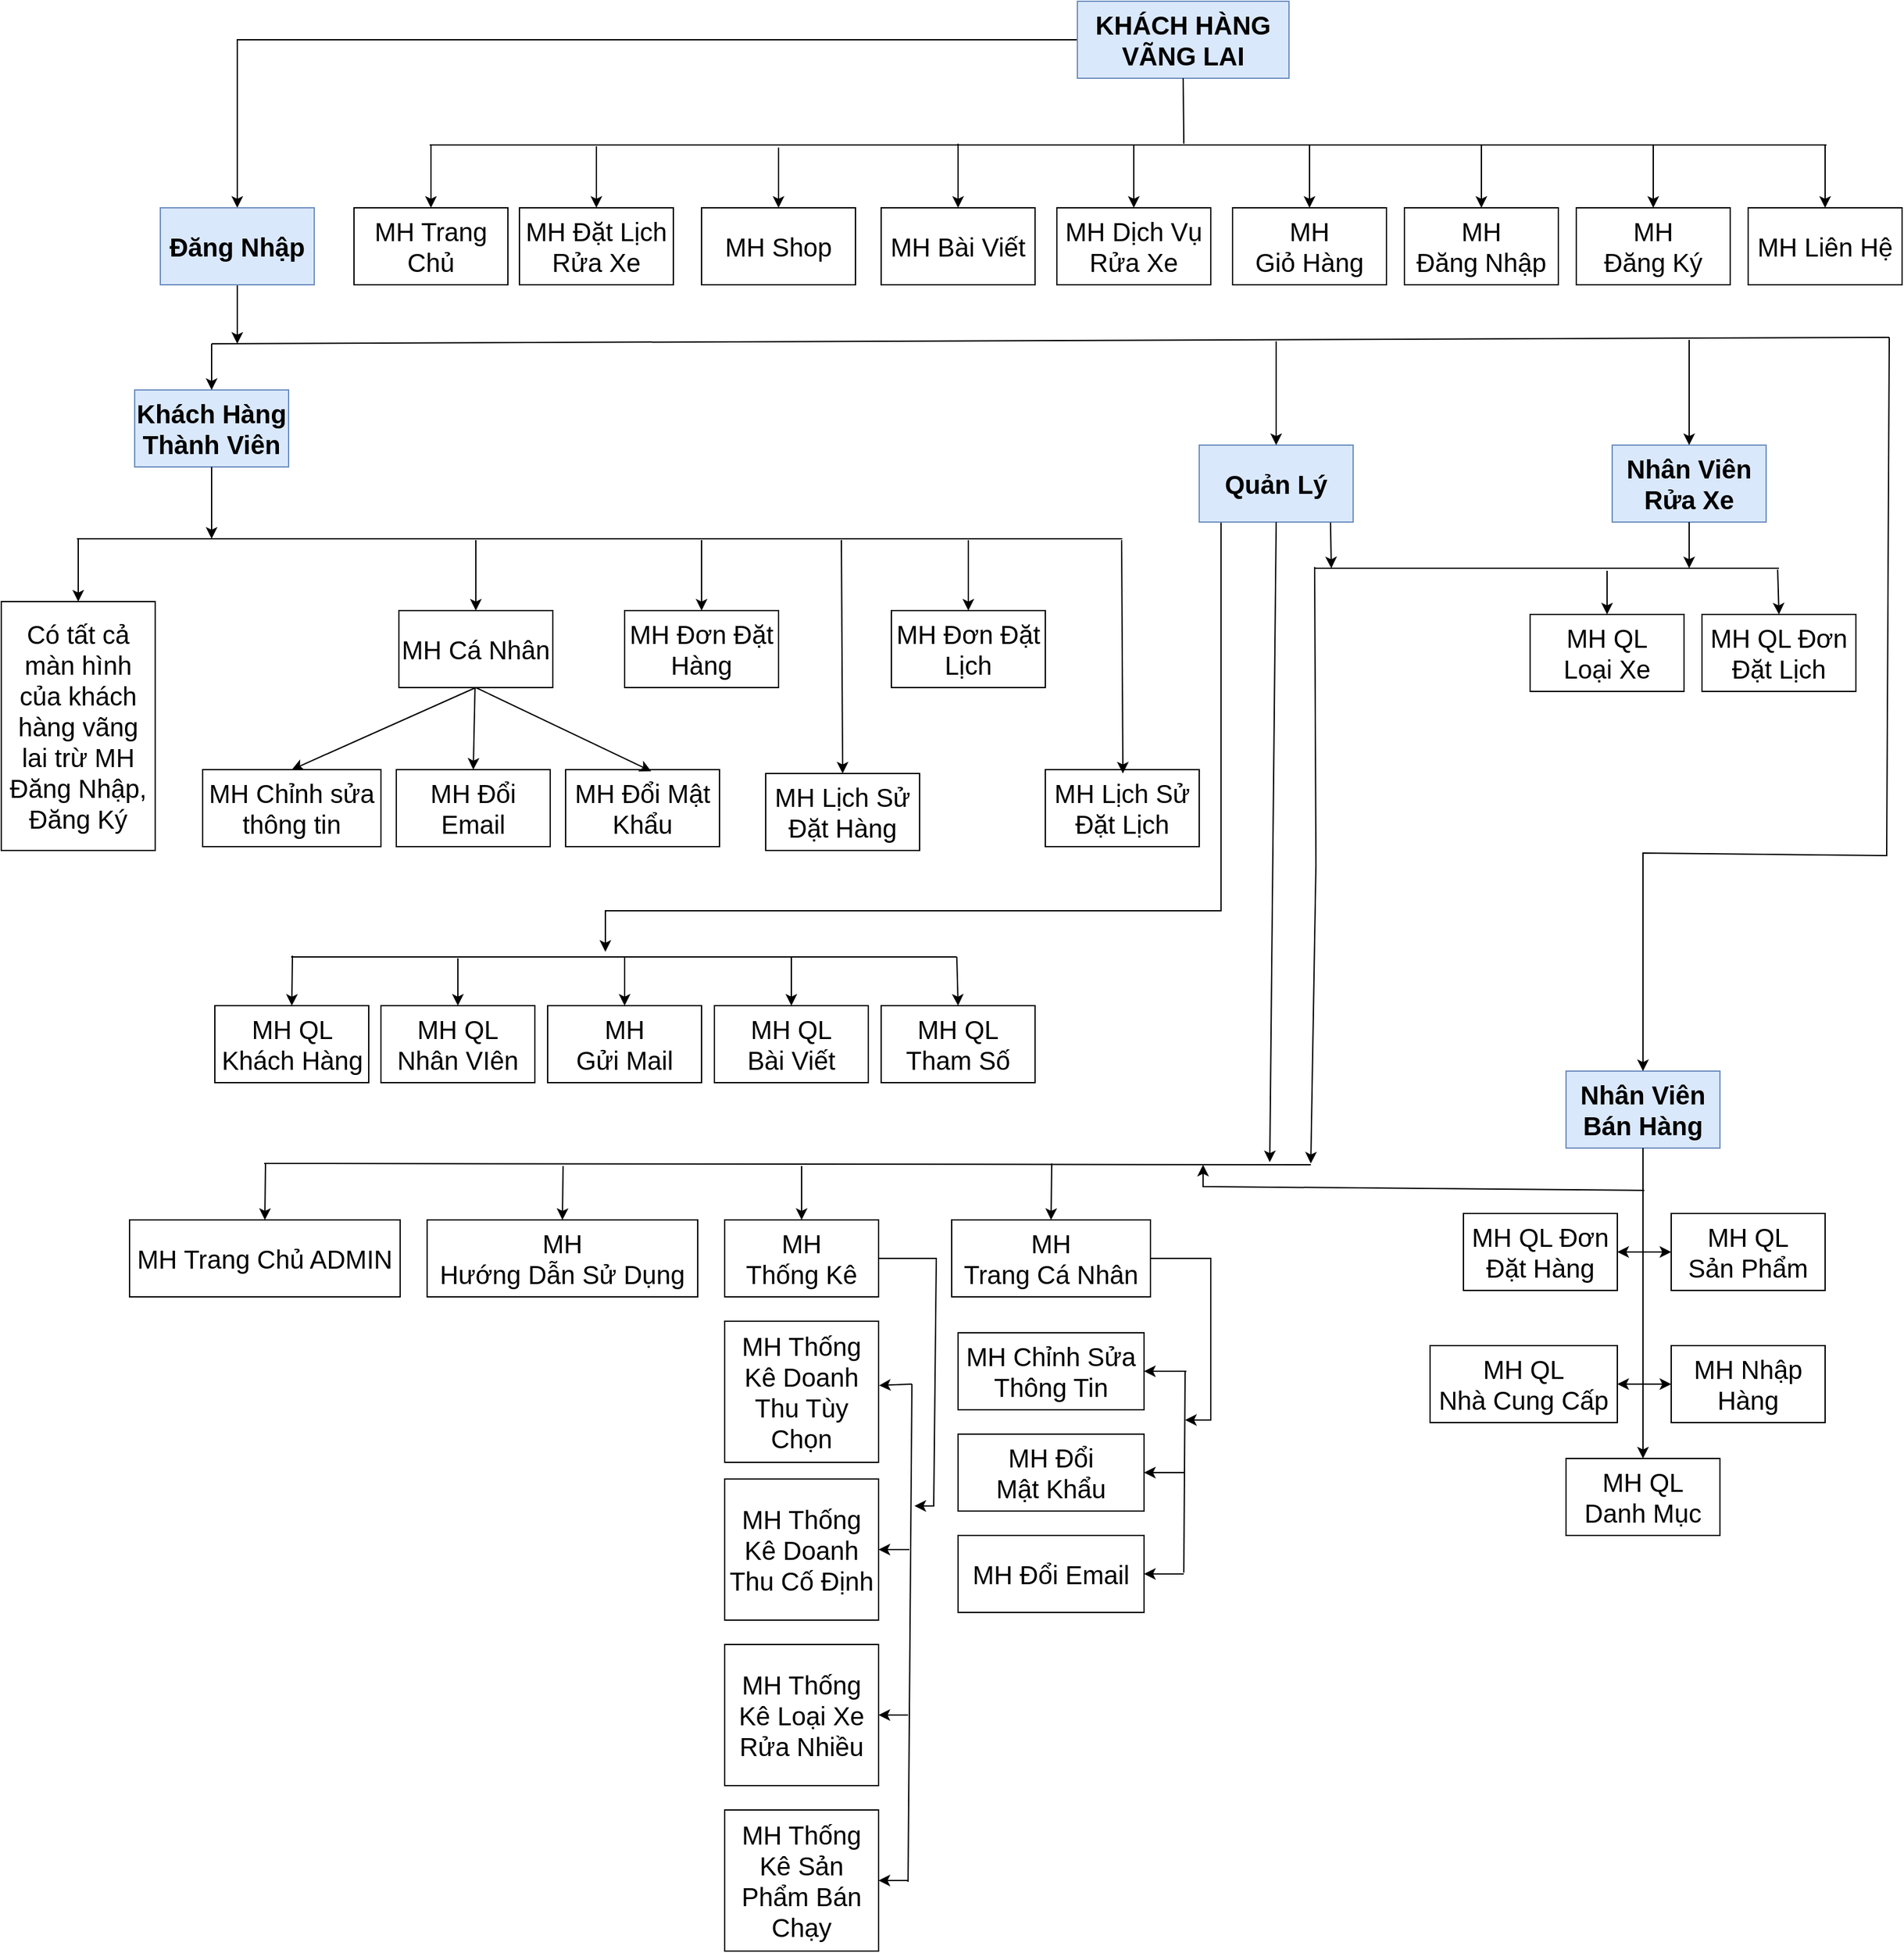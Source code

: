 <mxfile version="21.3.0" type="device">
  <diagram name="Page-1" id="YV4Emck5qrDck8VY40zq">
    <mxGraphModel dx="378" dy="192" grid="0" gridSize="10" guides="1" tooltips="1" connect="1" arrows="1" fold="1" page="0" pageScale="1" pageWidth="1654" pageHeight="1169" math="0" shadow="0">
      <root>
        <mxCell id="0" />
        <mxCell id="1" parent="0" />
        <mxCell id="BRWMpRuCKMymZUl8TaT--27" style="edgeStyle=orthogonalEdgeStyle;rounded=0;orthogonalLoop=1;jettySize=auto;html=1;" edge="1" parent="1" source="BRWMpRuCKMymZUl8TaT--1" target="BRWMpRuCKMymZUl8TaT--2">
          <mxGeometry relative="1" as="geometry" />
        </mxCell>
        <mxCell id="BRWMpRuCKMymZUl8TaT--1" value="&lt;b&gt;KHÁCH HÀNG VÃNG LAI&lt;/b&gt;" style="rounded=0;whiteSpace=wrap;html=1;fontSize=20;fillColor=#dae8fc;strokeColor=#6c8ebf;" vertex="1" parent="1">
          <mxGeometry x="965" y="14" width="165" height="60" as="geometry" />
        </mxCell>
        <mxCell id="BRWMpRuCKMymZUl8TaT--28" style="edgeStyle=orthogonalEdgeStyle;rounded=0;orthogonalLoop=1;jettySize=auto;html=1;" edge="1" parent="1" source="BRWMpRuCKMymZUl8TaT--2">
          <mxGeometry relative="1" as="geometry">
            <mxPoint x="310" y="281" as="targetPoint" />
          </mxGeometry>
        </mxCell>
        <mxCell id="BRWMpRuCKMymZUl8TaT--2" value="Đăng Nhập" style="rounded=0;whiteSpace=wrap;html=1;fontSize=20;fillColor=#dae8fc;strokeColor=#6c8ebf;fontStyle=1" vertex="1" parent="1">
          <mxGeometry x="250" y="175" width="120" height="60" as="geometry" />
        </mxCell>
        <mxCell id="BRWMpRuCKMymZUl8TaT--85" style="edgeStyle=orthogonalEdgeStyle;rounded=0;orthogonalLoop=1;jettySize=auto;html=1;" edge="1" parent="1" source="BRWMpRuCKMymZUl8TaT--3">
          <mxGeometry relative="1" as="geometry">
            <mxPoint x="597" y="755" as="targetPoint" />
            <Array as="points">
              <mxPoint x="1077" y="390" />
              <mxPoint x="1077" y="723" />
              <mxPoint x="597" y="723" />
            </Array>
          </mxGeometry>
        </mxCell>
        <mxCell id="BRWMpRuCKMymZUl8TaT--3" value="Quản Lý" style="rounded=0;whiteSpace=wrap;html=1;fontSize=20;fillColor=#dae8fc;strokeColor=#6c8ebf;fontStyle=1" vertex="1" parent="1">
          <mxGeometry x="1060" y="360" width="120" height="60" as="geometry" />
        </mxCell>
        <mxCell id="BRWMpRuCKMymZUl8TaT--4" value="Khách Hàng Thành Viên" style="rounded=0;whiteSpace=wrap;html=1;fontSize=20;fillColor=#dae8fc;strokeColor=#6c8ebf;fontStyle=1" vertex="1" parent="1">
          <mxGeometry x="230" y="317" width="120" height="60" as="geometry" />
        </mxCell>
        <mxCell id="BRWMpRuCKMymZUl8TaT--5" value="Nhân Viên Bán Hàng" style="rounded=0;whiteSpace=wrap;html=1;fontSize=20;fillColor=#dae8fc;strokeColor=#6c8ebf;fontStyle=1" vertex="1" parent="1">
          <mxGeometry x="1346" y="848" width="120" height="60" as="geometry" />
        </mxCell>
        <mxCell id="BRWMpRuCKMymZUl8TaT--6" value="Nhân Viên Rửa Xe" style="rounded=0;whiteSpace=wrap;html=1;fontSize=20;fillColor=#dae8fc;strokeColor=#6c8ebf;fontStyle=1" vertex="1" parent="1">
          <mxGeometry x="1382" y="360" width="120" height="60" as="geometry" />
        </mxCell>
        <mxCell id="BRWMpRuCKMymZUl8TaT--7" value="MH Trang Chủ" style="rounded=0;whiteSpace=wrap;html=1;fontSize=20;" vertex="1" parent="1">
          <mxGeometry x="401" y="175" width="120" height="60" as="geometry" />
        </mxCell>
        <mxCell id="BRWMpRuCKMymZUl8TaT--8" value="MH Đặt Lịch Rửa Xe" style="rounded=0;whiteSpace=wrap;html=1;fontSize=20;" vertex="1" parent="1">
          <mxGeometry x="530" y="175" width="120" height="60" as="geometry" />
        </mxCell>
        <mxCell id="BRWMpRuCKMymZUl8TaT--9" value="MH Shop" style="rounded=0;whiteSpace=wrap;html=1;fontSize=20;" vertex="1" parent="1">
          <mxGeometry x="672" y="175" width="120" height="60" as="geometry" />
        </mxCell>
        <mxCell id="BRWMpRuCKMymZUl8TaT--10" value="MH Bài Viết" style="rounded=0;whiteSpace=wrap;html=1;fontSize=20;" vertex="1" parent="1">
          <mxGeometry x="812" y="175" width="120" height="60" as="geometry" />
        </mxCell>
        <mxCell id="BRWMpRuCKMymZUl8TaT--11" value="MH &lt;br&gt;Giỏ Hàng" style="rounded=0;whiteSpace=wrap;html=1;fontSize=20;" vertex="1" parent="1">
          <mxGeometry x="1086" y="175" width="120" height="60" as="geometry" />
        </mxCell>
        <mxCell id="BRWMpRuCKMymZUl8TaT--12" value="MH &lt;br&gt;Đăng Nhập" style="rounded=0;whiteSpace=wrap;html=1;fontSize=20;" vertex="1" parent="1">
          <mxGeometry x="1220" y="175" width="120" height="60" as="geometry" />
        </mxCell>
        <mxCell id="BRWMpRuCKMymZUl8TaT--13" value="MH &lt;br&gt;Đăng Ký" style="rounded=0;whiteSpace=wrap;html=1;fontSize=20;" vertex="1" parent="1">
          <mxGeometry x="1354" y="175" width="120" height="60" as="geometry" />
        </mxCell>
        <mxCell id="BRWMpRuCKMymZUl8TaT--14" value="MH Dịch Vụ&lt;br&gt;Rửa Xe" style="rounded=0;whiteSpace=wrap;html=1;fontSize=20;" vertex="1" parent="1">
          <mxGeometry x="949" y="175" width="120" height="60" as="geometry" />
        </mxCell>
        <mxCell id="BRWMpRuCKMymZUl8TaT--15" value="MH Liên Hệ" style="rounded=0;whiteSpace=wrap;html=1;fontSize=20;" vertex="1" parent="1">
          <mxGeometry x="1488" y="175" width="120" height="60" as="geometry" />
        </mxCell>
        <mxCell id="BRWMpRuCKMymZUl8TaT--16" value="" style="endArrow=classic;html=1;rounded=0;entryX=0.5;entryY=0;entryDx=0;entryDy=0;" edge="1" parent="1" target="BRWMpRuCKMymZUl8TaT--7">
          <mxGeometry width="50" height="50" relative="1" as="geometry">
            <mxPoint x="461" y="126" as="sourcePoint" />
            <mxPoint x="591" y="65" as="targetPoint" />
          </mxGeometry>
        </mxCell>
        <mxCell id="BRWMpRuCKMymZUl8TaT--17" value="" style="endArrow=none;html=1;rounded=0;" edge="1" parent="1">
          <mxGeometry width="50" height="50" relative="1" as="geometry">
            <mxPoint x="460" y="126" as="sourcePoint" />
            <mxPoint x="1549" y="126" as="targetPoint" />
          </mxGeometry>
        </mxCell>
        <mxCell id="BRWMpRuCKMymZUl8TaT--18" value="" style="endArrow=classic;html=1;rounded=0;entryX=0.5;entryY=0;entryDx=0;entryDy=0;" edge="1" parent="1" target="BRWMpRuCKMymZUl8TaT--8">
          <mxGeometry width="50" height="50" relative="1" as="geometry">
            <mxPoint x="590" y="127" as="sourcePoint" />
            <mxPoint x="583" y="176" as="targetPoint" />
          </mxGeometry>
        </mxCell>
        <mxCell id="BRWMpRuCKMymZUl8TaT--19" value="" style="endArrow=classic;html=1;rounded=0;entryX=0.5;entryY=0;entryDx=0;entryDy=0;" edge="1" parent="1" target="BRWMpRuCKMymZUl8TaT--9">
          <mxGeometry width="50" height="50" relative="1" as="geometry">
            <mxPoint x="732" y="128" as="sourcePoint" />
            <mxPoint x="606" y="185" as="targetPoint" />
          </mxGeometry>
        </mxCell>
        <mxCell id="BRWMpRuCKMymZUl8TaT--20" value="" style="endArrow=classic;html=1;rounded=0;entryX=0.5;entryY=0;entryDx=0;entryDy=0;" edge="1" parent="1" target="BRWMpRuCKMymZUl8TaT--10">
          <mxGeometry width="50" height="50" relative="1" as="geometry">
            <mxPoint x="872" y="125" as="sourcePoint" />
            <mxPoint x="741" y="185" as="targetPoint" />
          </mxGeometry>
        </mxCell>
        <mxCell id="BRWMpRuCKMymZUl8TaT--21" value="" style="endArrow=classic;html=1;rounded=0;entryX=0.5;entryY=0;entryDx=0;entryDy=0;" edge="1" parent="1" target="BRWMpRuCKMymZUl8TaT--14">
          <mxGeometry width="50" height="50" relative="1" as="geometry">
            <mxPoint x="1009" y="126" as="sourcePoint" />
            <mxPoint x="882" y="185" as="targetPoint" />
          </mxGeometry>
        </mxCell>
        <mxCell id="BRWMpRuCKMymZUl8TaT--22" value="" style="endArrow=classic;html=1;rounded=0;entryX=0.5;entryY=0;entryDx=0;entryDy=0;" edge="1" parent="1" target="BRWMpRuCKMymZUl8TaT--11">
          <mxGeometry width="50" height="50" relative="1" as="geometry">
            <mxPoint x="1146" y="126" as="sourcePoint" />
            <mxPoint x="1019" y="185" as="targetPoint" />
          </mxGeometry>
        </mxCell>
        <mxCell id="BRWMpRuCKMymZUl8TaT--23" value="" style="endArrow=classic;html=1;rounded=0;entryX=0.5;entryY=0;entryDx=0;entryDy=0;" edge="1" parent="1" target="BRWMpRuCKMymZUl8TaT--12">
          <mxGeometry width="50" height="50" relative="1" as="geometry">
            <mxPoint x="1280" y="126" as="sourcePoint" />
            <mxPoint x="1156" y="185" as="targetPoint" />
          </mxGeometry>
        </mxCell>
        <mxCell id="BRWMpRuCKMymZUl8TaT--24" value="" style="endArrow=classic;html=1;rounded=0;entryX=0.5;entryY=0;entryDx=0;entryDy=0;" edge="1" parent="1" target="BRWMpRuCKMymZUl8TaT--13">
          <mxGeometry width="50" height="50" relative="1" as="geometry">
            <mxPoint x="1414" y="126" as="sourcePoint" />
            <mxPoint x="1290" y="185" as="targetPoint" />
          </mxGeometry>
        </mxCell>
        <mxCell id="BRWMpRuCKMymZUl8TaT--25" value="" style="endArrow=classic;html=1;rounded=0;entryX=0.5;entryY=0;entryDx=0;entryDy=0;" edge="1" parent="1" target="BRWMpRuCKMymZUl8TaT--15">
          <mxGeometry width="50" height="50" relative="1" as="geometry">
            <mxPoint x="1548" y="126" as="sourcePoint" />
            <mxPoint x="1424" y="185" as="targetPoint" />
          </mxGeometry>
        </mxCell>
        <mxCell id="BRWMpRuCKMymZUl8TaT--26" value="" style="endArrow=none;html=1;rounded=0;exitX=0.5;exitY=1;exitDx=0;exitDy=0;" edge="1" parent="1" source="BRWMpRuCKMymZUl8TaT--1">
          <mxGeometry width="50" height="50" relative="1" as="geometry">
            <mxPoint x="1269" y="70" as="sourcePoint" />
            <mxPoint x="1048" y="125" as="targetPoint" />
          </mxGeometry>
        </mxCell>
        <mxCell id="BRWMpRuCKMymZUl8TaT--29" value="" style="endArrow=none;html=1;rounded=0;" edge="1" parent="1">
          <mxGeometry width="50" height="50" relative="1" as="geometry">
            <mxPoint x="290" y="281" as="sourcePoint" />
            <mxPoint x="1598" y="276" as="targetPoint" />
          </mxGeometry>
        </mxCell>
        <mxCell id="BRWMpRuCKMymZUl8TaT--30" value="" style="endArrow=classic;html=1;rounded=0;entryX=0.5;entryY=0;entryDx=0;entryDy=0;" edge="1" parent="1" target="BRWMpRuCKMymZUl8TaT--4">
          <mxGeometry width="50" height="50" relative="1" as="geometry">
            <mxPoint x="290" y="281" as="sourcePoint" />
            <mxPoint x="410" y="290" as="targetPoint" />
          </mxGeometry>
        </mxCell>
        <mxCell id="BRWMpRuCKMymZUl8TaT--31" value="Có tất cả màn hình của khách hàng vãng lai trừ MH Đăng Nhập, Đăng Ký" style="rounded=0;whiteSpace=wrap;html=1;fontSize=20;" vertex="1" parent="1">
          <mxGeometry x="126" y="482" width="120" height="194" as="geometry" />
        </mxCell>
        <mxCell id="BRWMpRuCKMymZUl8TaT--32" value="MH Cá Nhân" style="rounded=0;whiteSpace=wrap;html=1;fontSize=20;" vertex="1" parent="1">
          <mxGeometry x="436" y="489" width="120" height="60" as="geometry" />
        </mxCell>
        <mxCell id="BRWMpRuCKMymZUl8TaT--33" value="MH Chỉnh sửa thông tin" style="rounded=0;whiteSpace=wrap;html=1;fontSize=20;" vertex="1" parent="1">
          <mxGeometry x="283" y="613" width="139" height="60" as="geometry" />
        </mxCell>
        <mxCell id="BRWMpRuCKMymZUl8TaT--35" value="MH Lịch Sử Đặt Hàng" style="rounded=0;whiteSpace=wrap;html=1;fontSize=20;" vertex="1" parent="1">
          <mxGeometry x="722" y="616" width="120" height="60" as="geometry" />
        </mxCell>
        <mxCell id="BRWMpRuCKMymZUl8TaT--38" value="MH Đơn Đặt Hàng" style="rounded=0;whiteSpace=wrap;html=1;fontSize=20;" vertex="1" parent="1">
          <mxGeometry x="612" y="489" width="120" height="60" as="geometry" />
        </mxCell>
        <mxCell id="BRWMpRuCKMymZUl8TaT--40" value="" style="endArrow=classic;html=1;rounded=0;entryX=0.5;entryY=0;entryDx=0;entryDy=0;" edge="1" parent="1" target="BRWMpRuCKMymZUl8TaT--31">
          <mxGeometry width="50" height="50" relative="1" as="geometry">
            <mxPoint x="186" y="433" as="sourcePoint" />
            <mxPoint x="316" y="372" as="targetPoint" />
          </mxGeometry>
        </mxCell>
        <mxCell id="BRWMpRuCKMymZUl8TaT--41" value="" style="endArrow=none;html=1;rounded=0;" edge="1" parent="1">
          <mxGeometry width="50" height="50" relative="1" as="geometry">
            <mxPoint x="185" y="433" as="sourcePoint" />
            <mxPoint x="1000" y="433" as="targetPoint" />
          </mxGeometry>
        </mxCell>
        <mxCell id="BRWMpRuCKMymZUl8TaT--42" value="" style="endArrow=classic;html=1;rounded=0;entryX=0.5;entryY=0;entryDx=0;entryDy=0;" edge="1" parent="1" target="BRWMpRuCKMymZUl8TaT--32">
          <mxGeometry width="50" height="50" relative="1" as="geometry">
            <mxPoint x="496" y="434" as="sourcePoint" />
            <mxPoint x="308" y="483" as="targetPoint" />
          </mxGeometry>
        </mxCell>
        <mxCell id="BRWMpRuCKMymZUl8TaT--45" value="" style="endArrow=classic;html=1;rounded=0;entryX=0.5;entryY=0;entryDx=0;entryDy=0;" edge="1" parent="1" target="BRWMpRuCKMymZUl8TaT--38">
          <mxGeometry width="50" height="50" relative="1" as="geometry">
            <mxPoint x="672" y="434" as="sourcePoint" />
            <mxPoint x="607" y="492" as="targetPoint" />
          </mxGeometry>
        </mxCell>
        <mxCell id="BRWMpRuCKMymZUl8TaT--46" value="" style="endArrow=classic;html=1;rounded=0;entryX=0.5;entryY=0;entryDx=0;entryDy=0;" edge="1" parent="1" target="BRWMpRuCKMymZUl8TaT--35">
          <mxGeometry width="50" height="50" relative="1" as="geometry">
            <mxPoint x="781" y="434" as="sourcePoint" />
            <mxPoint x="744" y="492" as="targetPoint" />
          </mxGeometry>
        </mxCell>
        <mxCell id="BRWMpRuCKMymZUl8TaT--50" value="MH Đổi Email" style="rounded=0;whiteSpace=wrap;html=1;fontSize=20;" vertex="1" parent="1">
          <mxGeometry x="434" y="613" width="120" height="60" as="geometry" />
        </mxCell>
        <mxCell id="BRWMpRuCKMymZUl8TaT--51" value="MH Đổi Mật Khẩu" style="rounded=0;whiteSpace=wrap;html=1;fontSize=20;" vertex="1" parent="1">
          <mxGeometry x="566" y="613" width="120" height="60" as="geometry" />
        </mxCell>
        <mxCell id="BRWMpRuCKMymZUl8TaT--52" value="" style="endArrow=classic;html=1;rounded=0;exitX=0.5;exitY=1;exitDx=0;exitDy=0;entryX=0.5;entryY=0;entryDx=0;entryDy=0;" edge="1" parent="1" source="BRWMpRuCKMymZUl8TaT--32" target="BRWMpRuCKMymZUl8TaT--33">
          <mxGeometry width="50" height="50" relative="1" as="geometry">
            <mxPoint x="344" y="580" as="sourcePoint" />
            <mxPoint x="394" y="530" as="targetPoint" />
          </mxGeometry>
        </mxCell>
        <mxCell id="BRWMpRuCKMymZUl8TaT--53" value="" style="endArrow=classic;html=1;rounded=0;entryX=0.5;entryY=0;entryDx=0;entryDy=0;" edge="1" parent="1" source="BRWMpRuCKMymZUl8TaT--32" target="BRWMpRuCKMymZUl8TaT--50">
          <mxGeometry width="50" height="50" relative="1" as="geometry">
            <mxPoint x="506" y="559" as="sourcePoint" />
            <mxPoint x="375" y="639" as="targetPoint" />
          </mxGeometry>
        </mxCell>
        <mxCell id="BRWMpRuCKMymZUl8TaT--54" value="" style="endArrow=classic;html=1;rounded=0;entryX=0.556;entryY=0.02;entryDx=0;entryDy=0;entryPerimeter=0;exitX=0.5;exitY=1;exitDx=0;exitDy=0;" edge="1" parent="1" source="BRWMpRuCKMymZUl8TaT--32" target="BRWMpRuCKMymZUl8TaT--51">
          <mxGeometry width="50" height="50" relative="1" as="geometry">
            <mxPoint x="509" y="559" as="sourcePoint" />
            <mxPoint x="516" y="639" as="targetPoint" />
          </mxGeometry>
        </mxCell>
        <mxCell id="BRWMpRuCKMymZUl8TaT--55" value="MH Đơn Đặt Lịch" style="rounded=0;whiteSpace=wrap;html=1;fontSize=20;" vertex="1" parent="1">
          <mxGeometry x="820" y="489" width="120" height="60" as="geometry" />
        </mxCell>
        <mxCell id="BRWMpRuCKMymZUl8TaT--56" value="MH Lịch Sử Đặt Lịch" style="rounded=0;whiteSpace=wrap;html=1;fontSize=20;" vertex="1" parent="1">
          <mxGeometry x="940" y="613" width="120" height="60" as="geometry" />
        </mxCell>
        <mxCell id="BRWMpRuCKMymZUl8TaT--57" value="" style="endArrow=classic;html=1;rounded=0;entryX=0.5;entryY=0;entryDx=0;entryDy=0;" edge="1" parent="1">
          <mxGeometry width="50" height="50" relative="1" as="geometry">
            <mxPoint x="999.5" y="434" as="sourcePoint" />
            <mxPoint x="1000.5" y="616" as="targetPoint" />
          </mxGeometry>
        </mxCell>
        <mxCell id="BRWMpRuCKMymZUl8TaT--58" value="" style="endArrow=classic;html=1;rounded=0;entryX=0.5;entryY=0;entryDx=0;entryDy=0;" edge="1" parent="1" target="BRWMpRuCKMymZUl8TaT--55">
          <mxGeometry width="50" height="50" relative="1" as="geometry">
            <mxPoint x="880" y="434" as="sourcePoint" />
            <mxPoint x="944" y="445" as="targetPoint" />
          </mxGeometry>
        </mxCell>
        <mxCell id="BRWMpRuCKMymZUl8TaT--59" value="" style="endArrow=classic;html=1;rounded=0;exitX=0.5;exitY=1;exitDx=0;exitDy=0;" edge="1" parent="1" source="BRWMpRuCKMymZUl8TaT--4">
          <mxGeometry width="50" height="50" relative="1" as="geometry">
            <mxPoint x="423" y="395" as="sourcePoint" />
            <mxPoint x="290" y="433" as="targetPoint" />
          </mxGeometry>
        </mxCell>
        <mxCell id="BRWMpRuCKMymZUl8TaT--60" value="" style="endArrow=classic;html=1;rounded=0;entryX=0.5;entryY=0;entryDx=0;entryDy=0;" edge="1" parent="1" target="BRWMpRuCKMymZUl8TaT--3">
          <mxGeometry width="50" height="50" relative="1" as="geometry">
            <mxPoint x="1120" y="279" as="sourcePoint" />
            <mxPoint x="1208" y="274" as="targetPoint" />
          </mxGeometry>
        </mxCell>
        <mxCell id="BRWMpRuCKMymZUl8TaT--61" value="MH QL Đơn Đặt Lịch" style="rounded=0;whiteSpace=wrap;html=1;fontSize=20;" vertex="1" parent="1">
          <mxGeometry x="1452" y="492" width="120" height="60" as="geometry" />
        </mxCell>
        <mxCell id="BRWMpRuCKMymZUl8TaT--62" value="MH QL Đơn Đặt Hàng" style="rounded=0;whiteSpace=wrap;html=1;fontSize=20;" vertex="1" parent="1">
          <mxGeometry x="1266" y="959" width="120" height="60" as="geometry" />
        </mxCell>
        <mxCell id="BRWMpRuCKMymZUl8TaT--63" value="MH QL &lt;br&gt;Sản Phẩm" style="rounded=0;whiteSpace=wrap;html=1;fontSize=20;" vertex="1" parent="1">
          <mxGeometry x="1428" y="959" width="120" height="60" as="geometry" />
        </mxCell>
        <mxCell id="BRWMpRuCKMymZUl8TaT--64" value="MH QL &lt;br&gt;Danh Mục" style="rounded=0;whiteSpace=wrap;html=1;fontSize=20;" vertex="1" parent="1">
          <mxGeometry x="1346" y="1150" width="120" height="60" as="geometry" />
        </mxCell>
        <mxCell id="BRWMpRuCKMymZUl8TaT--65" value="MH QL &lt;br&gt;Nhà Cung Cấp" style="rounded=0;whiteSpace=wrap;html=1;fontSize=20;" vertex="1" parent="1">
          <mxGeometry x="1240" y="1062" width="146" height="60" as="geometry" />
        </mxCell>
        <mxCell id="BRWMpRuCKMymZUl8TaT--66" value="MH Nhập Hàng" style="rounded=0;whiteSpace=wrap;html=1;fontSize=20;" vertex="1" parent="1">
          <mxGeometry x="1428" y="1062" width="120" height="60" as="geometry" />
        </mxCell>
        <mxCell id="BRWMpRuCKMymZUl8TaT--67" value="MH QL &lt;br&gt;Loại Xe" style="rounded=0;whiteSpace=wrap;html=1;fontSize=20;" vertex="1" parent="1">
          <mxGeometry x="1318" y="492" width="120" height="60" as="geometry" />
        </mxCell>
        <mxCell id="BRWMpRuCKMymZUl8TaT--68" value="MH QL &lt;br&gt;Nhân VIên" style="rounded=0;whiteSpace=wrap;html=1;fontSize=20;" vertex="1" parent="1">
          <mxGeometry x="422" y="797" width="120" height="60" as="geometry" />
        </mxCell>
        <mxCell id="BRWMpRuCKMymZUl8TaT--69" value="MH QL &lt;br&gt;Khách Hàng" style="rounded=0;whiteSpace=wrap;html=1;fontSize=20;" vertex="1" parent="1">
          <mxGeometry x="292.5" y="797" width="120" height="60" as="geometry" />
        </mxCell>
        <mxCell id="BRWMpRuCKMymZUl8TaT--70" value="MH QL &lt;br&gt;Tham Số" style="rounded=0;whiteSpace=wrap;html=1;fontSize=20;" vertex="1" parent="1">
          <mxGeometry x="812" y="797" width="120" height="60" as="geometry" />
        </mxCell>
        <mxCell id="BRWMpRuCKMymZUl8TaT--71" value="MH QL &lt;br&gt;Bài Viết" style="rounded=0;whiteSpace=wrap;html=1;fontSize=20;" vertex="1" parent="1">
          <mxGeometry x="682" y="797" width="120" height="60" as="geometry" />
        </mxCell>
        <mxCell id="BRWMpRuCKMymZUl8TaT--72" value="MH &lt;br&gt;Thống Kê" style="rounded=0;whiteSpace=wrap;html=1;fontSize=20;" vertex="1" parent="1">
          <mxGeometry x="690" y="964" width="120" height="60" as="geometry" />
        </mxCell>
        <mxCell id="BRWMpRuCKMymZUl8TaT--73" value="MH &lt;br&gt;Gửi Mail" style="rounded=0;whiteSpace=wrap;html=1;fontSize=20;" vertex="1" parent="1">
          <mxGeometry x="552" y="797" width="120" height="60" as="geometry" />
        </mxCell>
        <mxCell id="BRWMpRuCKMymZUl8TaT--74" value="MH &lt;br&gt;Hướng Dẫn Sử Dụng" style="rounded=0;whiteSpace=wrap;html=1;fontSize=20;" vertex="1" parent="1">
          <mxGeometry x="458" y="964" width="211" height="60" as="geometry" />
        </mxCell>
        <mxCell id="BRWMpRuCKMymZUl8TaT--76" value="MH &lt;br&gt;Trang Cá Nhân" style="rounded=0;whiteSpace=wrap;html=1;fontSize=20;" vertex="1" parent="1">
          <mxGeometry x="867" y="964" width="155" height="60" as="geometry" />
        </mxCell>
        <mxCell id="BRWMpRuCKMymZUl8TaT--78" value="" style="endArrow=none;html=1;rounded=0;" edge="1" parent="1">
          <mxGeometry width="50" height="50" relative="1" as="geometry">
            <mxPoint x="352" y="759" as="sourcePoint" />
            <mxPoint x="871" y="759" as="targetPoint" />
          </mxGeometry>
        </mxCell>
        <mxCell id="BRWMpRuCKMymZUl8TaT--79" value="" style="endArrow=classic;html=1;rounded=0;entryX=0.5;entryY=0;entryDx=0;entryDy=0;" edge="1" parent="1" target="BRWMpRuCKMymZUl8TaT--69">
          <mxGeometry width="50" height="50" relative="1" as="geometry">
            <mxPoint x="353" y="758" as="sourcePoint" />
            <mxPoint x="392" y="709" as="targetPoint" />
          </mxGeometry>
        </mxCell>
        <mxCell id="BRWMpRuCKMymZUl8TaT--80" value="" style="endArrow=classic;html=1;rounded=0;entryX=0.5;entryY=0;entryDx=0;entryDy=0;" edge="1" parent="1" target="BRWMpRuCKMymZUl8TaT--68">
          <mxGeometry width="50" height="50" relative="1" as="geometry">
            <mxPoint x="482" y="760" as="sourcePoint" />
            <mxPoint x="363" y="807" as="targetPoint" />
          </mxGeometry>
        </mxCell>
        <mxCell id="BRWMpRuCKMymZUl8TaT--81" value="" style="endArrow=classic;html=1;rounded=0;entryX=0.5;entryY=0;entryDx=0;entryDy=0;" edge="1" parent="1" target="BRWMpRuCKMymZUl8TaT--73">
          <mxGeometry width="50" height="50" relative="1" as="geometry">
            <mxPoint x="612" y="759" as="sourcePoint" />
            <mxPoint x="492" y="807" as="targetPoint" />
          </mxGeometry>
        </mxCell>
        <mxCell id="BRWMpRuCKMymZUl8TaT--82" value="" style="endArrow=classic;html=1;rounded=0;entryX=0.5;entryY=0;entryDx=0;entryDy=0;" edge="1" parent="1" target="BRWMpRuCKMymZUl8TaT--71">
          <mxGeometry width="50" height="50" relative="1" as="geometry">
            <mxPoint x="742" y="759" as="sourcePoint" />
            <mxPoint x="622" y="807" as="targetPoint" />
          </mxGeometry>
        </mxCell>
        <mxCell id="BRWMpRuCKMymZUl8TaT--83" value="" style="endArrow=classic;html=1;rounded=0;entryX=0.5;entryY=0;entryDx=0;entryDy=0;" edge="1" parent="1" target="BRWMpRuCKMymZUl8TaT--70">
          <mxGeometry width="50" height="50" relative="1" as="geometry">
            <mxPoint x="871" y="759" as="sourcePoint" />
            <mxPoint x="632" y="817" as="targetPoint" />
          </mxGeometry>
        </mxCell>
        <mxCell id="BRWMpRuCKMymZUl8TaT--86" value="" style="endArrow=classic;html=1;rounded=0;entryX=0.5;entryY=0;entryDx=0;entryDy=0;" edge="1" parent="1" target="BRWMpRuCKMymZUl8TaT--6">
          <mxGeometry width="50" height="50" relative="1" as="geometry">
            <mxPoint x="1442" y="278" as="sourcePoint" />
            <mxPoint x="1130" y="370" as="targetPoint" />
          </mxGeometry>
        </mxCell>
        <mxCell id="BRWMpRuCKMymZUl8TaT--87" value="" style="endArrow=classic;html=1;rounded=0;entryX=0.5;entryY=0;entryDx=0;entryDy=0;" edge="1" parent="1" target="BRWMpRuCKMymZUl8TaT--67">
          <mxGeometry width="50" height="50" relative="1" as="geometry">
            <mxPoint x="1378" y="458" as="sourcePoint" />
            <mxPoint x="1657" y="411" as="targetPoint" />
          </mxGeometry>
        </mxCell>
        <mxCell id="BRWMpRuCKMymZUl8TaT--88" value="" style="endArrow=none;html=1;rounded=0;" edge="1" parent="1">
          <mxGeometry width="50" height="50" relative="1" as="geometry">
            <mxPoint x="1150" y="456" as="sourcePoint" />
            <mxPoint x="1512" y="456" as="targetPoint" />
          </mxGeometry>
        </mxCell>
        <mxCell id="BRWMpRuCKMymZUl8TaT--89" value="" style="endArrow=classic;html=1;rounded=0;entryX=0.5;entryY=0;entryDx=0;entryDy=0;" edge="1" parent="1" target="BRWMpRuCKMymZUl8TaT--61">
          <mxGeometry width="50" height="50" relative="1" as="geometry">
            <mxPoint x="1511" y="457" as="sourcePoint" />
            <mxPoint x="1388" y="502" as="targetPoint" />
          </mxGeometry>
        </mxCell>
        <mxCell id="BRWMpRuCKMymZUl8TaT--90" value="" style="endArrow=classic;html=1;rounded=0;exitX=0.5;exitY=1;exitDx=0;exitDy=0;" edge="1" parent="1" source="BRWMpRuCKMymZUl8TaT--6">
          <mxGeometry width="50" height="50" relative="1" as="geometry">
            <mxPoint x="1457" y="473" as="sourcePoint" />
            <mxPoint x="1442" y="456" as="targetPoint" />
          </mxGeometry>
        </mxCell>
        <mxCell id="BRWMpRuCKMymZUl8TaT--97" value="" style="endArrow=classic;html=1;rounded=0;exitX=0.853;exitY=1.006;exitDx=0;exitDy=0;exitPerimeter=0;" edge="1" parent="1" source="BRWMpRuCKMymZUl8TaT--3">
          <mxGeometry width="50" height="50" relative="1" as="geometry">
            <mxPoint x="1221" y="417" as="sourcePoint" />
            <mxPoint x="1163" y="456" as="targetPoint" />
          </mxGeometry>
        </mxCell>
        <mxCell id="BRWMpRuCKMymZUl8TaT--99" value="" style="endArrow=classic;html=1;rounded=0;exitX=0.5;exitY=1;exitDx=0;exitDy=0;entryX=0.5;entryY=0;entryDx=0;entryDy=0;" edge="1" parent="1" source="BRWMpRuCKMymZUl8TaT--5" target="BRWMpRuCKMymZUl8TaT--64">
          <mxGeometry width="50" height="50" relative="1" as="geometry">
            <mxPoint x="1408" y="1062" as="sourcePoint" />
            <mxPoint x="1458" y="1012" as="targetPoint" />
          </mxGeometry>
        </mxCell>
        <mxCell id="BRWMpRuCKMymZUl8TaT--100" value="" style="endArrow=classic;html=1;rounded=0;entryX=0;entryY=0.5;entryDx=0;entryDy=0;" edge="1" parent="1" target="BRWMpRuCKMymZUl8TaT--63">
          <mxGeometry width="50" height="50" relative="1" as="geometry">
            <mxPoint x="1406" y="989" as="sourcePoint" />
            <mxPoint x="1471" y="942" as="targetPoint" />
          </mxGeometry>
        </mxCell>
        <mxCell id="BRWMpRuCKMymZUl8TaT--101" value="" style="endArrow=classic;html=1;rounded=0;entryX=0;entryY=0.5;entryDx=0;entryDy=0;" edge="1" parent="1" target="BRWMpRuCKMymZUl8TaT--66">
          <mxGeometry width="50" height="50" relative="1" as="geometry">
            <mxPoint x="1406" y="1092" as="sourcePoint" />
            <mxPoint x="1431" y="1069" as="targetPoint" />
          </mxGeometry>
        </mxCell>
        <mxCell id="BRWMpRuCKMymZUl8TaT--102" value="" style="endArrow=classic;html=1;rounded=0;entryX=1;entryY=0.5;entryDx=0;entryDy=0;" edge="1" parent="1" target="BRWMpRuCKMymZUl8TaT--62">
          <mxGeometry width="50" height="50" relative="1" as="geometry">
            <mxPoint x="1406" y="989" as="sourcePoint" />
            <mxPoint x="1420" y="1023" as="targetPoint" />
          </mxGeometry>
        </mxCell>
        <mxCell id="BRWMpRuCKMymZUl8TaT--103" value="" style="endArrow=classic;html=1;rounded=0;entryX=1;entryY=0.5;entryDx=0;entryDy=0;" edge="1" parent="1" target="BRWMpRuCKMymZUl8TaT--65">
          <mxGeometry width="50" height="50" relative="1" as="geometry">
            <mxPoint x="1406" y="1092" as="sourcePoint" />
            <mxPoint x="1396" y="1087" as="targetPoint" />
          </mxGeometry>
        </mxCell>
        <mxCell id="BRWMpRuCKMymZUl8TaT--104" value="" style="endArrow=classic;html=1;rounded=0;entryX=0.5;entryY=0;entryDx=0;entryDy=0;" edge="1" parent="1" target="BRWMpRuCKMymZUl8TaT--5">
          <mxGeometry width="50" height="50" relative="1" as="geometry">
            <mxPoint x="1598" y="276" as="sourcePoint" />
            <mxPoint x="1327" y="674" as="targetPoint" />
            <Array as="points">
              <mxPoint x="1596" y="680" />
              <mxPoint x="1406" y="678" />
            </Array>
          </mxGeometry>
        </mxCell>
        <mxCell id="BRWMpRuCKMymZUl8TaT--106" value="" style="endArrow=classic;html=1;rounded=0;" edge="1" parent="1">
          <mxGeometry width="50" height="50" relative="1" as="geometry">
            <mxPoint x="1407" y="941" as="sourcePoint" />
            <mxPoint x="1063" y="921" as="targetPoint" />
            <Array as="points">
              <mxPoint x="1063" y="938" />
            </Array>
          </mxGeometry>
        </mxCell>
        <mxCell id="BRWMpRuCKMymZUl8TaT--107" value="" style="endArrow=classic;html=1;rounded=0;exitX=0.5;exitY=1;exitDx=0;exitDy=0;" edge="1" parent="1" source="BRWMpRuCKMymZUl8TaT--3">
          <mxGeometry width="50" height="50" relative="1" as="geometry">
            <mxPoint x="1159" y="734" as="sourcePoint" />
            <mxPoint x="1115" y="919" as="targetPoint" />
          </mxGeometry>
        </mxCell>
        <mxCell id="BRWMpRuCKMymZUl8TaT--108" value="" style="endArrow=classic;html=1;rounded=0;" edge="1" parent="1">
          <mxGeometry width="50" height="50" relative="1" as="geometry">
            <mxPoint x="1150" y="455" as="sourcePoint" />
            <mxPoint x="1147" y="920" as="targetPoint" />
            <Array as="points">
              <mxPoint x="1151" y="687" />
            </Array>
          </mxGeometry>
        </mxCell>
        <mxCell id="BRWMpRuCKMymZUl8TaT--109" value="MH Thống Kê Doanh Thu Tùy Chọn" style="rounded=0;whiteSpace=wrap;html=1;fontSize=20;" vertex="1" parent="1">
          <mxGeometry x="690" y="1043" width="120" height="110" as="geometry" />
        </mxCell>
        <mxCell id="BRWMpRuCKMymZUl8TaT--110" value="MH Chỉnh Sửa Thông Tin" style="rounded=0;whiteSpace=wrap;html=1;fontSize=20;" vertex="1" parent="1">
          <mxGeometry x="872" y="1052" width="145" height="60" as="geometry" />
        </mxCell>
        <mxCell id="BRWMpRuCKMymZUl8TaT--111" value="MH Đổi &lt;br&gt;Mật Khẩu" style="rounded=0;whiteSpace=wrap;html=1;fontSize=20;" vertex="1" parent="1">
          <mxGeometry x="872" y="1131" width="145" height="60" as="geometry" />
        </mxCell>
        <mxCell id="BRWMpRuCKMymZUl8TaT--112" value="MH Đổi Email" style="rounded=0;whiteSpace=wrap;html=1;fontSize=20;" vertex="1" parent="1">
          <mxGeometry x="872" y="1210" width="145" height="60" as="geometry" />
        </mxCell>
        <mxCell id="BRWMpRuCKMymZUl8TaT--113" value="" style="endArrow=none;html=1;rounded=0;" edge="1" parent="1">
          <mxGeometry width="50" height="50" relative="1" as="geometry">
            <mxPoint x="1048" y="1239" as="sourcePoint" />
            <mxPoint x="1049" y="1082" as="targetPoint" />
          </mxGeometry>
        </mxCell>
        <mxCell id="BRWMpRuCKMymZUl8TaT--114" value="" style="endArrow=classic;html=1;rounded=0;entryX=1;entryY=0.5;entryDx=0;entryDy=0;" edge="1" parent="1" target="BRWMpRuCKMymZUl8TaT--112">
          <mxGeometry width="50" height="50" relative="1" as="geometry">
            <mxPoint x="1048" y="1240" as="sourcePoint" />
            <mxPoint x="1148" y="1234" as="targetPoint" />
          </mxGeometry>
        </mxCell>
        <mxCell id="BRWMpRuCKMymZUl8TaT--115" value="" style="endArrow=classic;html=1;rounded=0;entryX=1;entryY=0.5;entryDx=0;entryDy=0;" edge="1" parent="1" target="BRWMpRuCKMymZUl8TaT--110">
          <mxGeometry width="50" height="50" relative="1" as="geometry">
            <mxPoint x="1050" y="1082" as="sourcePoint" />
            <mxPoint x="1142" y="1152" as="targetPoint" />
          </mxGeometry>
        </mxCell>
        <mxCell id="BRWMpRuCKMymZUl8TaT--116" value="" style="endArrow=classic;html=1;rounded=0;entryX=1;entryY=0.5;entryDx=0;entryDy=0;" edge="1" parent="1" target="BRWMpRuCKMymZUl8TaT--111">
          <mxGeometry width="50" height="50" relative="1" as="geometry">
            <mxPoint x="1048" y="1161" as="sourcePoint" />
            <mxPoint x="1027" y="1092" as="targetPoint" />
          </mxGeometry>
        </mxCell>
        <mxCell id="BRWMpRuCKMymZUl8TaT--117" value="" style="endArrow=classic;html=1;rounded=0;exitX=1;exitY=0.5;exitDx=0;exitDy=0;" edge="1" parent="1" source="BRWMpRuCKMymZUl8TaT--76">
          <mxGeometry width="50" height="50" relative="1" as="geometry">
            <mxPoint x="1075" y="1081" as="sourcePoint" />
            <mxPoint x="1049" y="1120" as="targetPoint" />
            <Array as="points">
              <mxPoint x="1069" y="994" />
              <mxPoint x="1069" y="1120" />
            </Array>
          </mxGeometry>
        </mxCell>
        <mxCell id="BRWMpRuCKMymZUl8TaT--118" value="MH Thống Kê Doanh Thu Cố Định" style="rounded=0;whiteSpace=wrap;html=1;fontSize=20;" vertex="1" parent="1">
          <mxGeometry x="690" y="1166" width="120" height="110" as="geometry" />
        </mxCell>
        <mxCell id="BRWMpRuCKMymZUl8TaT--119" value="MH Thống Kê Loại Xe Rửa Nhiều" style="rounded=0;whiteSpace=wrap;html=1;fontSize=20;" vertex="1" parent="1">
          <mxGeometry x="690" y="1295" width="120" height="110" as="geometry" />
        </mxCell>
        <mxCell id="BRWMpRuCKMymZUl8TaT--120" value="MH Thống Kê Sản Phẩm Bán Chạy" style="rounded=0;whiteSpace=wrap;html=1;fontSize=20;" vertex="1" parent="1">
          <mxGeometry x="690" y="1424" width="120" height="110" as="geometry" />
        </mxCell>
        <mxCell id="BRWMpRuCKMymZUl8TaT--121" value="" style="endArrow=none;html=1;rounded=0;" edge="1" parent="1">
          <mxGeometry width="50" height="50" relative="1" as="geometry">
            <mxPoint x="833" y="1480" as="sourcePoint" />
            <mxPoint x="836" y="1092" as="targetPoint" />
          </mxGeometry>
        </mxCell>
        <mxCell id="BRWMpRuCKMymZUl8TaT--122" value="" style="endArrow=classic;html=1;rounded=0;entryX=1.003;entryY=0.455;entryDx=0;entryDy=0;entryPerimeter=0;" edge="1" parent="1" target="BRWMpRuCKMymZUl8TaT--109">
          <mxGeometry width="50" height="50" relative="1" as="geometry">
            <mxPoint x="836" y="1092" as="sourcePoint" />
            <mxPoint x="861" y="1045" as="targetPoint" />
          </mxGeometry>
        </mxCell>
        <mxCell id="BRWMpRuCKMymZUl8TaT--123" value="" style="endArrow=classic;html=1;rounded=0;exitX=1;exitY=0.5;exitDx=0;exitDy=0;" edge="1" parent="1" source="BRWMpRuCKMymZUl8TaT--72">
          <mxGeometry width="50" height="50" relative="1" as="geometry">
            <mxPoint x="825" y="1084" as="sourcePoint" />
            <mxPoint x="838" y="1187" as="targetPoint" />
            <Array as="points">
              <mxPoint x="855" y="994" />
              <mxPoint x="853" y="1187" />
            </Array>
          </mxGeometry>
        </mxCell>
        <mxCell id="BRWMpRuCKMymZUl8TaT--124" value="" style="endArrow=classic;html=1;rounded=0;entryX=1;entryY=0.5;entryDx=0;entryDy=0;" edge="1" parent="1" target="BRWMpRuCKMymZUl8TaT--120">
          <mxGeometry width="50" height="50" relative="1" as="geometry">
            <mxPoint x="833" y="1479" as="sourcePoint" />
            <mxPoint x="933" y="1489" as="targetPoint" />
          </mxGeometry>
        </mxCell>
        <mxCell id="BRWMpRuCKMymZUl8TaT--125" value="" style="endArrow=classic;html=1;rounded=0;entryX=1;entryY=0.5;entryDx=0;entryDy=0;" edge="1" parent="1" target="BRWMpRuCKMymZUl8TaT--118">
          <mxGeometry width="50" height="50" relative="1" as="geometry">
            <mxPoint x="834" y="1221" as="sourcePoint" />
            <mxPoint x="893" y="1287" as="targetPoint" />
          </mxGeometry>
        </mxCell>
        <mxCell id="BRWMpRuCKMymZUl8TaT--126" value="" style="endArrow=classic;html=1;rounded=0;entryX=1;entryY=0.5;entryDx=0;entryDy=0;" edge="1" parent="1" target="BRWMpRuCKMymZUl8TaT--119">
          <mxGeometry width="50" height="50" relative="1" as="geometry">
            <mxPoint x="833" y="1350" as="sourcePoint" />
            <mxPoint x="912" y="1351" as="targetPoint" />
          </mxGeometry>
        </mxCell>
        <mxCell id="BRWMpRuCKMymZUl8TaT--127" value="MH Trang Chủ ADMIN" style="rounded=0;whiteSpace=wrap;html=1;fontSize=20;" vertex="1" parent="1">
          <mxGeometry x="226" y="964" width="211" height="60" as="geometry" />
        </mxCell>
        <mxCell id="BRWMpRuCKMymZUl8TaT--128" value="" style="endArrow=none;html=1;rounded=0;" edge="1" parent="1">
          <mxGeometry width="50" height="50" relative="1" as="geometry">
            <mxPoint x="331" y="920" as="sourcePoint" />
            <mxPoint x="1147" y="921" as="targetPoint" />
          </mxGeometry>
        </mxCell>
        <mxCell id="BRWMpRuCKMymZUl8TaT--129" value="" style="endArrow=classic;html=1;rounded=0;entryX=0.5;entryY=0;entryDx=0;entryDy=0;" edge="1" parent="1" target="BRWMpRuCKMymZUl8TaT--127">
          <mxGeometry width="50" height="50" relative="1" as="geometry">
            <mxPoint x="332" y="920" as="sourcePoint" />
            <mxPoint x="334" y="964" as="targetPoint" />
          </mxGeometry>
        </mxCell>
        <mxCell id="BRWMpRuCKMymZUl8TaT--130" value="" style="endArrow=classic;html=1;rounded=0;entryX=0.5;entryY=0;entryDx=0;entryDy=0;" edge="1" parent="1" target="BRWMpRuCKMymZUl8TaT--74">
          <mxGeometry width="50" height="50" relative="1" as="geometry">
            <mxPoint x="564" y="922" as="sourcePoint" />
            <mxPoint x="558.33" y="961" as="targetPoint" />
          </mxGeometry>
        </mxCell>
        <mxCell id="BRWMpRuCKMymZUl8TaT--132" value="" style="endArrow=classic;html=1;rounded=0;entryX=0.5;entryY=0;entryDx=0;entryDy=0;" edge="1" parent="1" target="BRWMpRuCKMymZUl8TaT--72">
          <mxGeometry width="50" height="50" relative="1" as="geometry">
            <mxPoint x="750" y="922" as="sourcePoint" />
            <mxPoint x="818.33" y="961" as="targetPoint" />
          </mxGeometry>
        </mxCell>
        <mxCell id="BRWMpRuCKMymZUl8TaT--133" value="" style="endArrow=classic;html=1;rounded=0;entryX=0.5;entryY=0;entryDx=0;entryDy=0;" edge="1" parent="1" target="BRWMpRuCKMymZUl8TaT--76">
          <mxGeometry width="50" height="50" relative="1" as="geometry">
            <mxPoint x="945" y="920" as="sourcePoint" />
            <mxPoint x="948.33" y="961" as="targetPoint" />
          </mxGeometry>
        </mxCell>
      </root>
    </mxGraphModel>
  </diagram>
</mxfile>
